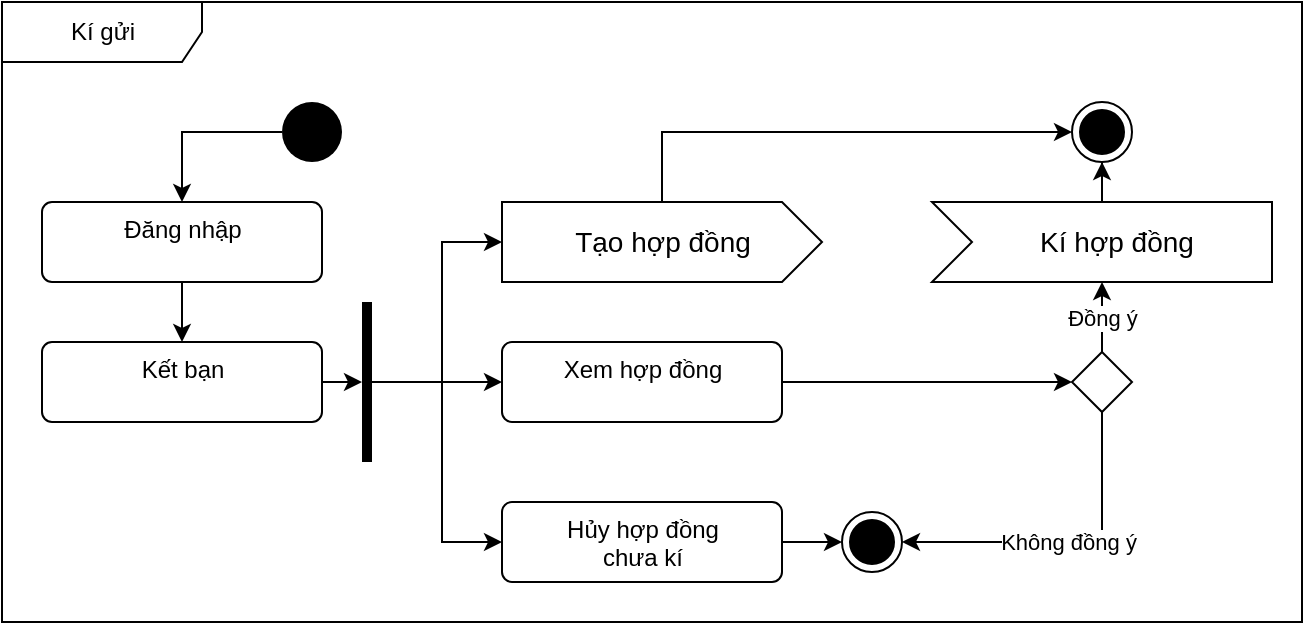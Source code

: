 <mxfile version="19.0.3" type="device"><diagram id="ohyd-Q33BVKVv9l7QE3P" name="Page-1"><mxGraphModel dx="943" dy="614" grid="1" gridSize="10" guides="1" tooltips="1" connect="1" arrows="1" fold="1" page="1" pageScale="1" pageWidth="827" pageHeight="1169" math="0" shadow="0"><root><mxCell id="0"/><mxCell id="1" parent="0"/><mxCell id="kEBakElnqgDxttN7xbi4-26" value="Kí gửi" style="shape=umlFrame;tabPosition=left;html=1;boundedLbl=1;labelInHeader=1;width=100;height=30;" vertex="1" parent="1"><mxGeometry x="110" y="220" width="650" height="310" as="geometry"/></mxCell><mxCell id="kEBakElnqgDxttN7xbi4-1" style="edgeStyle=orthogonalEdgeStyle;rounded=0;orthogonalLoop=1;jettySize=auto;html=1;entryX=0.5;entryY=0;entryDx=0;entryDy=0;exitX=0;exitY=0.5;exitDx=0;exitDy=0;" edge="1" parent="1" source="kEBakElnqgDxttN7xbi4-2" target="kEBakElnqgDxttN7xbi4-27"><mxGeometry relative="1" as="geometry"><mxPoint x="210" y="345" as="targetPoint"/></mxGeometry></mxCell><mxCell id="kEBakElnqgDxttN7xbi4-2" value="" style="ellipse;fillColor=#000000;strokeColor=none;" vertex="1" parent="1"><mxGeometry x="250" y="270" width="30" height="30" as="geometry"/></mxCell><mxCell id="kEBakElnqgDxttN7xbi4-3" style="edgeStyle=orthogonalEdgeStyle;rounded=0;orthogonalLoop=1;jettySize=auto;html=1;entryX=0.133;entryY=0.496;entryDx=0;entryDy=0;entryPerimeter=0;" edge="1" parent="1" source="kEBakElnqgDxttN7xbi4-4" target="kEBakElnqgDxttN7xbi4-18"><mxGeometry relative="1" as="geometry"/></mxCell><mxCell id="kEBakElnqgDxttN7xbi4-4" value="Kết bạn" style="html=1;align=center;verticalAlign=top;rounded=1;absoluteArcSize=1;arcSize=10;dashed=0;" vertex="1" parent="1"><mxGeometry x="130" y="390" width="140" height="40" as="geometry"/></mxCell><mxCell id="kEBakElnqgDxttN7xbi4-5" style="edgeStyle=orthogonalEdgeStyle;rounded=0;orthogonalLoop=1;jettySize=auto;html=1;entryX=0;entryY=0.5;entryDx=0;entryDy=0;" edge="1" parent="1" source="kEBakElnqgDxttN7xbi4-6" target="kEBakElnqgDxttN7xbi4-24"><mxGeometry relative="1" as="geometry"><Array as="points"><mxPoint x="440" y="285"/></Array></mxGeometry></mxCell><mxCell id="kEBakElnqgDxttN7xbi4-6" value="Tạo hợp đồng" style="html=1;shape=mxgraph.infographic.ribbonSimple;notch1=0;notch2=20;align=center;verticalAlign=middle;fontSize=14;fontStyle=0;fillColor=#FFFFFF;" vertex="1" parent="1"><mxGeometry x="360" y="320" width="160" height="40" as="geometry"/></mxCell><mxCell id="kEBakElnqgDxttN7xbi4-9" style="edgeStyle=orthogonalEdgeStyle;rounded=0;orthogonalLoop=1;jettySize=auto;html=1;entryX=0.5;entryY=1;entryDx=0;entryDy=0;" edge="1" parent="1" source="kEBakElnqgDxttN7xbi4-10" target="kEBakElnqgDxttN7xbi4-24"><mxGeometry relative="1" as="geometry"/></mxCell><mxCell id="kEBakElnqgDxttN7xbi4-10" value="Kí hợp đồng" style="html=1;shape=mxgraph.infographic.ribbonSimple;notch1=20;notch2=0;align=center;verticalAlign=middle;fontSize=14;fontStyle=0;fillColor=#FFFFFF;flipH=0;spacingRight=0;spacingLeft=14;" vertex="1" parent="1"><mxGeometry x="575" y="320" width="170" height="40" as="geometry"/></mxCell><mxCell id="kEBakElnqgDxttN7xbi4-11" style="edgeStyle=orthogonalEdgeStyle;rounded=0;orthogonalLoop=1;jettySize=auto;html=1;entryX=0;entryY=0.5;entryDx=0;entryDy=0;" edge="1" parent="1" source="kEBakElnqgDxttN7xbi4-12" target="kEBakElnqgDxttN7xbi4-23"><mxGeometry relative="1" as="geometry"/></mxCell><mxCell id="kEBakElnqgDxttN7xbi4-12" value="Xem hợp đồng" style="html=1;align=center;verticalAlign=top;rounded=1;absoluteArcSize=1;arcSize=10;dashed=0;" vertex="1" parent="1"><mxGeometry x="360" y="390" width="140" height="40" as="geometry"/></mxCell><mxCell id="kEBakElnqgDxttN7xbi4-15" style="edgeStyle=orthogonalEdgeStyle;rounded=0;orthogonalLoop=1;jettySize=auto;html=1;entryX=0;entryY=0.5;entryDx=0;entryDy=0;" edge="1" parent="1" source="kEBakElnqgDxttN7xbi4-18" target="kEBakElnqgDxttN7xbi4-20"><mxGeometry relative="1" as="geometry"><Array as="points"><mxPoint x="330" y="410"/><mxPoint x="330" y="490"/></Array></mxGeometry></mxCell><mxCell id="kEBakElnqgDxttN7xbi4-16" style="edgeStyle=orthogonalEdgeStyle;rounded=0;orthogonalLoop=1;jettySize=auto;html=1;entryX=0;entryY=0.5;entryDx=0;entryDy=0;" edge="1" parent="1" source="kEBakElnqgDxttN7xbi4-18" target="kEBakElnqgDxttN7xbi4-12"><mxGeometry relative="1" as="geometry"/></mxCell><mxCell id="kEBakElnqgDxttN7xbi4-17" style="edgeStyle=orthogonalEdgeStyle;rounded=0;orthogonalLoop=1;jettySize=auto;html=1;entryX=0;entryY=0;entryDx=0;entryDy=20;entryPerimeter=0;" edge="1" parent="1" source="kEBakElnqgDxttN7xbi4-18" target="kEBakElnqgDxttN7xbi4-6"><mxGeometry relative="1" as="geometry"><Array as="points"><mxPoint x="330" y="410"/><mxPoint x="330" y="340"/></Array></mxGeometry></mxCell><mxCell id="kEBakElnqgDxttN7xbi4-18" value="" style="html=1;points=[];perimeter=orthogonalPerimeter;fillColor=#000000;strokeColor=none;" vertex="1" parent="1"><mxGeometry x="290" y="370" width="5" height="80" as="geometry"/></mxCell><mxCell id="kEBakElnqgDxttN7xbi4-19" style="edgeStyle=orthogonalEdgeStyle;rounded=0;orthogonalLoop=1;jettySize=auto;html=1;" edge="1" parent="1" source="kEBakElnqgDxttN7xbi4-20" target="kEBakElnqgDxttN7xbi4-25"><mxGeometry relative="1" as="geometry"/></mxCell><mxCell id="kEBakElnqgDxttN7xbi4-20" value="Hủy hợp đồng&lt;br&gt;chưa kí" style="html=1;align=center;verticalAlign=top;rounded=1;absoluteArcSize=1;arcSize=10;dashed=0;" vertex="1" parent="1"><mxGeometry x="360" y="470" width="140" height="40" as="geometry"/></mxCell><mxCell id="kEBakElnqgDxttN7xbi4-21" value="Đồng ý" style="edgeStyle=orthogonalEdgeStyle;rounded=0;orthogonalLoop=1;jettySize=auto;html=1;entryX=0;entryY=0;entryDx=85;entryDy=40;entryPerimeter=0;" edge="1" parent="1" source="kEBakElnqgDxttN7xbi4-23" target="kEBakElnqgDxttN7xbi4-10"><mxGeometry relative="1" as="geometry"/></mxCell><mxCell id="kEBakElnqgDxttN7xbi4-22" value="Không đồng ý" style="edgeStyle=orthogonalEdgeStyle;rounded=0;orthogonalLoop=1;jettySize=auto;html=1;entryX=1;entryY=0.5;entryDx=0;entryDy=0;" edge="1" parent="1" source="kEBakElnqgDxttN7xbi4-23" target="kEBakElnqgDxttN7xbi4-25"><mxGeometry relative="1" as="geometry"><mxPoint x="660" y="470" as="targetPoint"/><Array as="points"><mxPoint x="660" y="490"/></Array></mxGeometry></mxCell><mxCell id="kEBakElnqgDxttN7xbi4-23" value="" style="rhombus;" vertex="1" parent="1"><mxGeometry x="645" y="395" width="30" height="30" as="geometry"/></mxCell><mxCell id="kEBakElnqgDxttN7xbi4-24" value="" style="ellipse;html=1;shape=endState;fillColor=#000000;strokeColor=#000000;" vertex="1" parent="1"><mxGeometry x="645" y="270" width="30" height="30" as="geometry"/></mxCell><mxCell id="kEBakElnqgDxttN7xbi4-25" value="" style="ellipse;html=1;shape=endState;fillColor=#000000;strokeColor=#000000;" vertex="1" parent="1"><mxGeometry x="530" y="475" width="30" height="30" as="geometry"/></mxCell><mxCell id="kEBakElnqgDxttN7xbi4-28" style="edgeStyle=orthogonalEdgeStyle;rounded=0;orthogonalLoop=1;jettySize=auto;html=1;entryX=0.5;entryY=0;entryDx=0;entryDy=0;" edge="1" parent="1" source="kEBakElnqgDxttN7xbi4-27" target="kEBakElnqgDxttN7xbi4-4"><mxGeometry relative="1" as="geometry"/></mxCell><mxCell id="kEBakElnqgDxttN7xbi4-27" value="Đăng nhập" style="html=1;align=center;verticalAlign=top;rounded=1;absoluteArcSize=1;arcSize=10;dashed=0;" vertex="1" parent="1"><mxGeometry x="130" y="320" width="140" height="40" as="geometry"/></mxCell></root></mxGraphModel></diagram></mxfile>